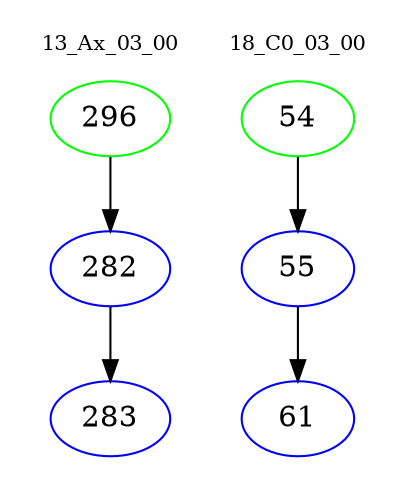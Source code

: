 digraph{
subgraph cluster_0 {
color = white
label = "13_Ax_03_00";
fontsize=10;
T0_296 [label="296", color="green"]
T0_296 -> T0_282 [color="black"]
T0_282 [label="282", color="blue"]
T0_282 -> T0_283 [color="black"]
T0_283 [label="283", color="blue"]
}
subgraph cluster_1 {
color = white
label = "18_C0_03_00";
fontsize=10;
T1_54 [label="54", color="green"]
T1_54 -> T1_55 [color="black"]
T1_55 [label="55", color="blue"]
T1_55 -> T1_61 [color="black"]
T1_61 [label="61", color="blue"]
}
}
